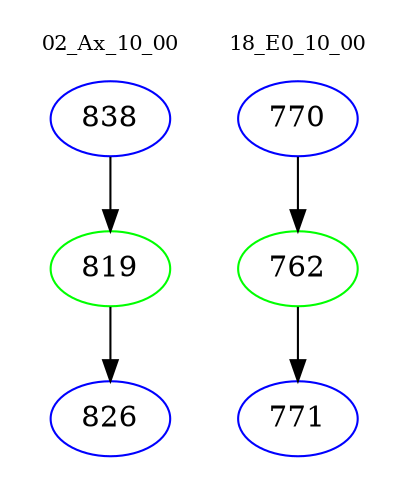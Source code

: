 digraph{
subgraph cluster_0 {
color = white
label = "02_Ax_10_00";
fontsize=10;
T0_838 [label="838", color="blue"]
T0_838 -> T0_819 [color="black"]
T0_819 [label="819", color="green"]
T0_819 -> T0_826 [color="black"]
T0_826 [label="826", color="blue"]
}
subgraph cluster_1 {
color = white
label = "18_E0_10_00";
fontsize=10;
T1_770 [label="770", color="blue"]
T1_770 -> T1_762 [color="black"]
T1_762 [label="762", color="green"]
T1_762 -> T1_771 [color="black"]
T1_771 [label="771", color="blue"]
}
}
